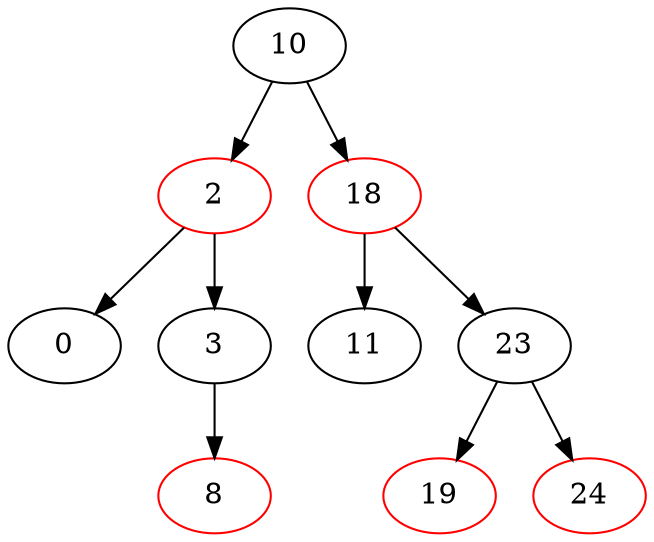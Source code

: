 digraph G { 
	10 [color=black];
	10 -> 2;
	2 [color=red];
	10 -> 18;
	18 [color=red];
	2 [color=red];
	2 -> 0;
	0 [color=black];
	2 -> 3;
	3 [color=black];
	18 [color=red];
	18 -> 11;
	11 [color=black];
	18 -> 23;
	23 [color=black];
	0 [color=black];
	3 [color=black];
	3 -> 8;
	8 [color=red];
	11 [color=black];
	23 [color=black];
	23 -> 19;
	19 [color=red];
	23 -> 24;
	24 [color=red];
	8 [color=red];
	19 [color=red];
	24 [color=red];
}
